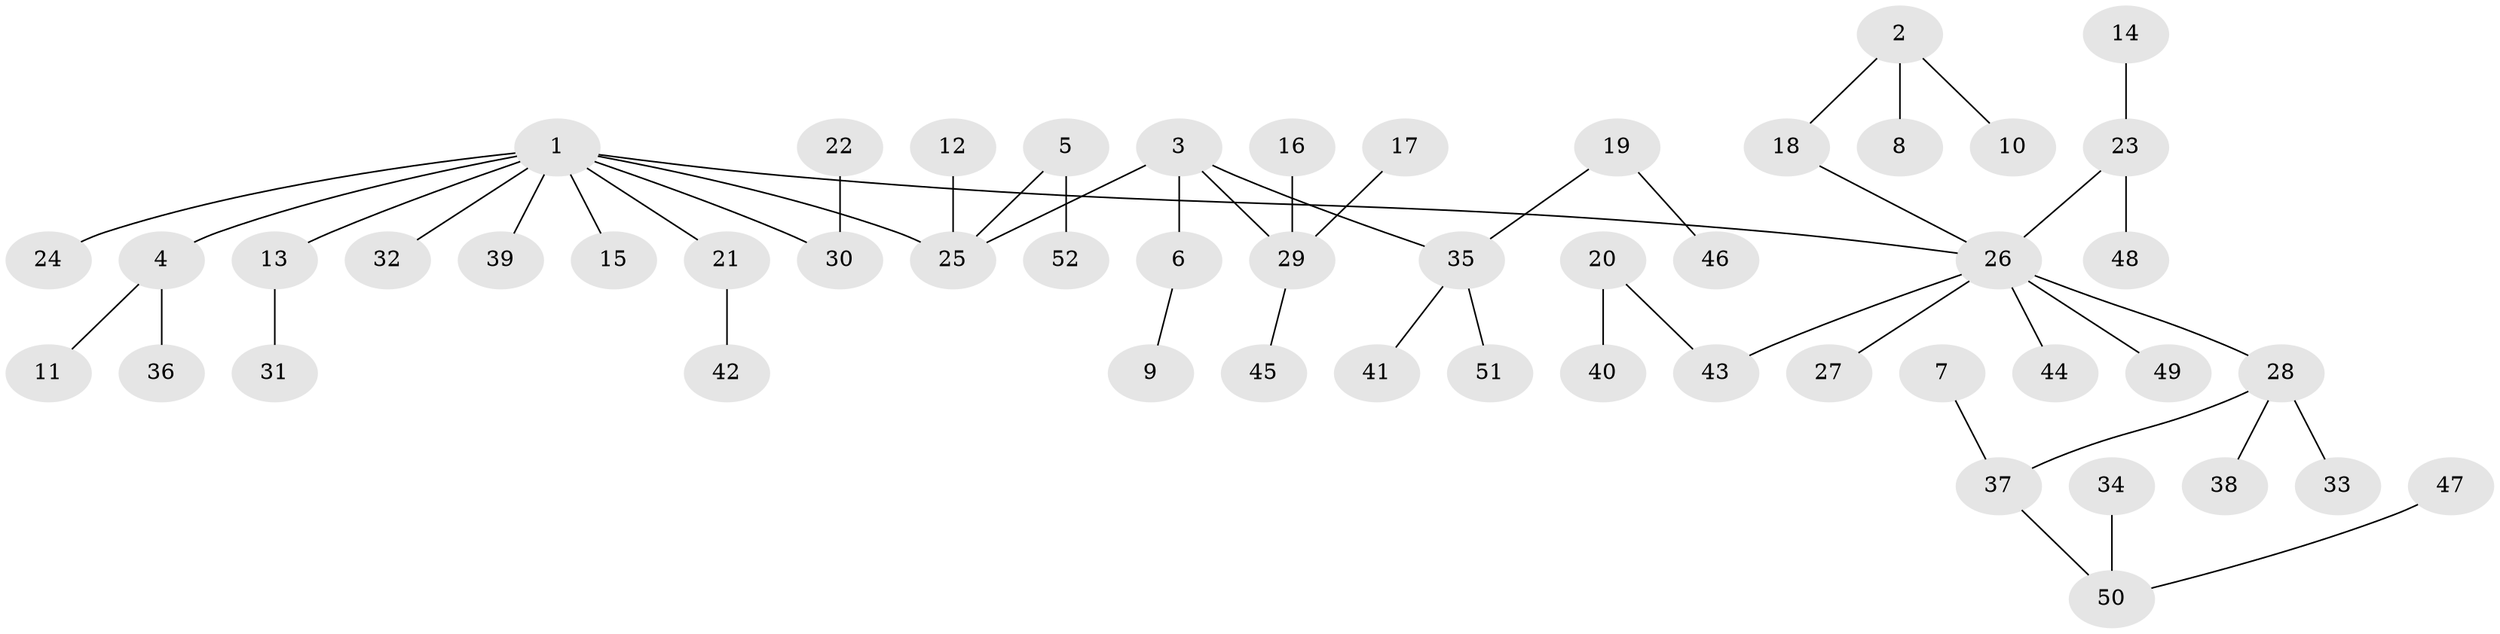 // original degree distribution, {4: 0.07766990291262135, 3: 0.14563106796116504, 5: 0.009708737864077669, 7: 0.009708737864077669, 6: 0.02912621359223301, 2: 0.21359223300970873, 1: 0.5145631067961165}
// Generated by graph-tools (version 1.1) at 2025/26/03/09/25 03:26:31]
// undirected, 52 vertices, 51 edges
graph export_dot {
graph [start="1"]
  node [color=gray90,style=filled];
  1;
  2;
  3;
  4;
  5;
  6;
  7;
  8;
  9;
  10;
  11;
  12;
  13;
  14;
  15;
  16;
  17;
  18;
  19;
  20;
  21;
  22;
  23;
  24;
  25;
  26;
  27;
  28;
  29;
  30;
  31;
  32;
  33;
  34;
  35;
  36;
  37;
  38;
  39;
  40;
  41;
  42;
  43;
  44;
  45;
  46;
  47;
  48;
  49;
  50;
  51;
  52;
  1 -- 4 [weight=1.0];
  1 -- 13 [weight=1.0];
  1 -- 15 [weight=1.0];
  1 -- 21 [weight=1.0];
  1 -- 24 [weight=1.0];
  1 -- 25 [weight=1.0];
  1 -- 26 [weight=1.0];
  1 -- 30 [weight=1.0];
  1 -- 32 [weight=1.0];
  1 -- 39 [weight=1.0];
  2 -- 8 [weight=1.0];
  2 -- 10 [weight=1.0];
  2 -- 18 [weight=1.0];
  3 -- 6 [weight=1.0];
  3 -- 25 [weight=1.0];
  3 -- 29 [weight=1.0];
  3 -- 35 [weight=1.0];
  4 -- 11 [weight=1.0];
  4 -- 36 [weight=1.0];
  5 -- 25 [weight=1.0];
  5 -- 52 [weight=1.0];
  6 -- 9 [weight=1.0];
  7 -- 37 [weight=1.0];
  12 -- 25 [weight=1.0];
  13 -- 31 [weight=1.0];
  14 -- 23 [weight=1.0];
  16 -- 29 [weight=1.0];
  17 -- 29 [weight=1.0];
  18 -- 26 [weight=1.0];
  19 -- 35 [weight=1.0];
  19 -- 46 [weight=1.0];
  20 -- 40 [weight=1.0];
  20 -- 43 [weight=1.0];
  21 -- 42 [weight=1.0];
  22 -- 30 [weight=1.0];
  23 -- 26 [weight=1.0];
  23 -- 48 [weight=1.0];
  26 -- 27 [weight=1.0];
  26 -- 28 [weight=1.0];
  26 -- 43 [weight=1.0];
  26 -- 44 [weight=1.0];
  26 -- 49 [weight=1.0];
  28 -- 33 [weight=1.0];
  28 -- 37 [weight=1.0];
  28 -- 38 [weight=1.0];
  29 -- 45 [weight=1.0];
  34 -- 50 [weight=1.0];
  35 -- 41 [weight=1.0];
  35 -- 51 [weight=1.0];
  37 -- 50 [weight=1.0];
  47 -- 50 [weight=1.0];
}

